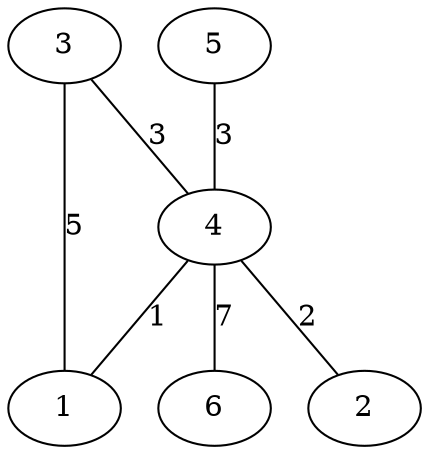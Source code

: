 graph {4 -- 2[label="2"];3 -- 4[label="3"];4 -- 1[label="1"];3 -- 1[label="5"];4 -- 6[label="7"];5 -- 4[label="3"];}